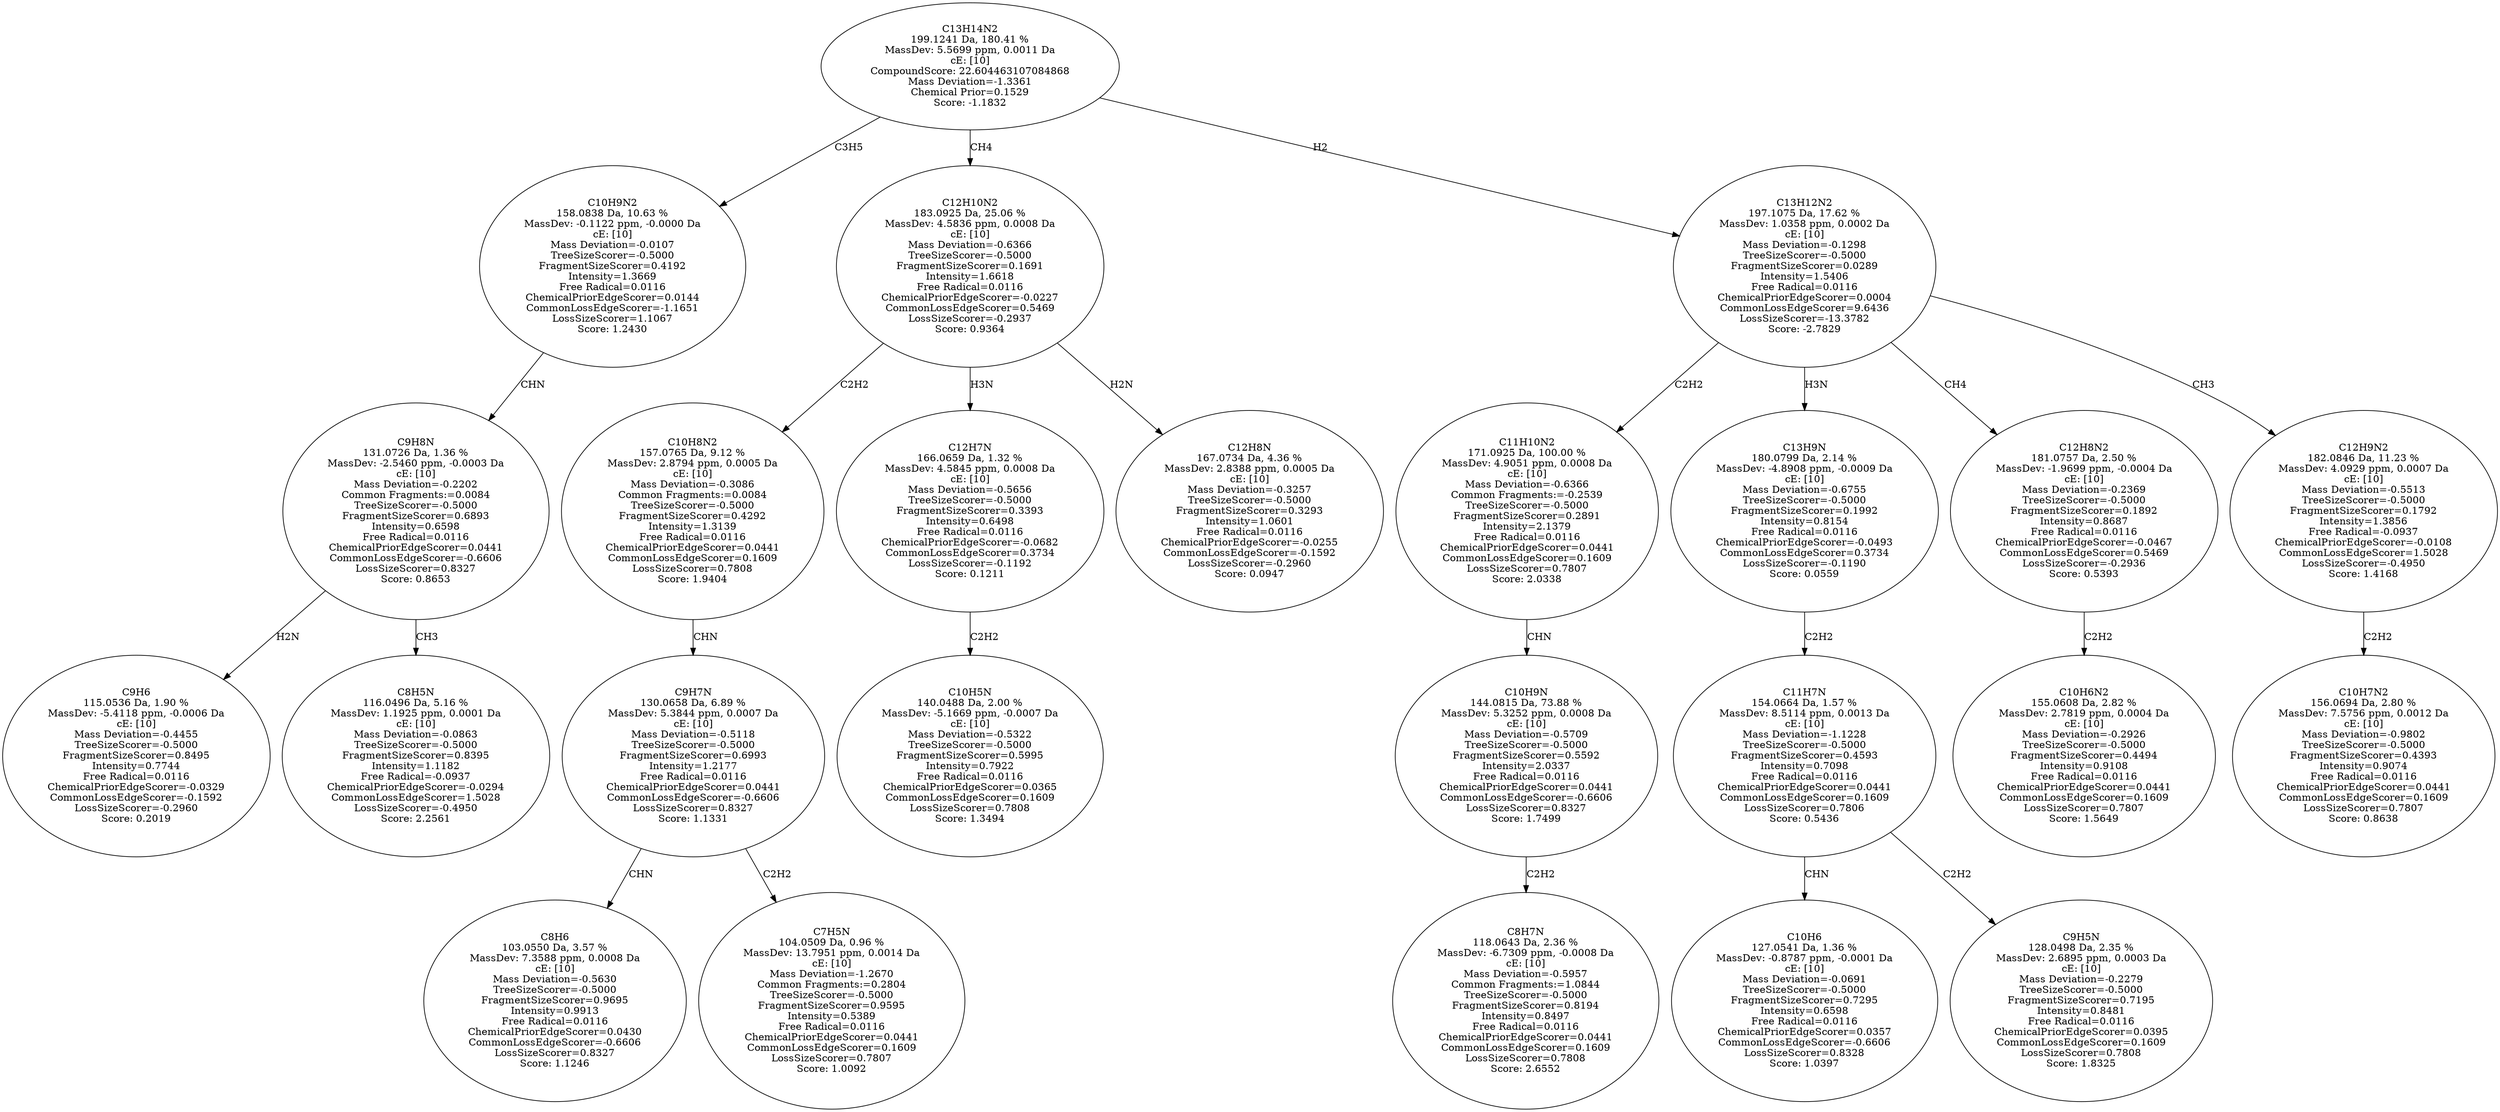 strict digraph {
v1 [label="C9H6\n115.0536 Da, 1.90 %\nMassDev: -5.4118 ppm, -0.0006 Da\ncE: [10]\nMass Deviation=-0.4455\nTreeSizeScorer=-0.5000\nFragmentSizeScorer=0.8495\nIntensity=0.7744\nFree Radical=0.0116\nChemicalPriorEdgeScorer=-0.0329\nCommonLossEdgeScorer=-0.1592\nLossSizeScorer=-0.2960\nScore: 0.2019"];
v2 [label="C8H5N\n116.0496 Da, 5.16 %\nMassDev: 1.1925 ppm, 0.0001 Da\ncE: [10]\nMass Deviation=-0.0863\nTreeSizeScorer=-0.5000\nFragmentSizeScorer=0.8395\nIntensity=1.1182\nFree Radical=-0.0937\nChemicalPriorEdgeScorer=-0.0294\nCommonLossEdgeScorer=1.5028\nLossSizeScorer=-0.4950\nScore: 2.2561"];
v3 [label="C9H8N\n131.0726 Da, 1.36 %\nMassDev: -2.5460 ppm, -0.0003 Da\ncE: [10]\nMass Deviation=-0.2202\nCommon Fragments:=0.0084\nTreeSizeScorer=-0.5000\nFragmentSizeScorer=0.6893\nIntensity=0.6598\nFree Radical=0.0116\nChemicalPriorEdgeScorer=0.0441\nCommonLossEdgeScorer=-0.6606\nLossSizeScorer=0.8327\nScore: 0.8653"];
v4 [label="C10H9N2\n158.0838 Da, 10.63 %\nMassDev: -0.1122 ppm, -0.0000 Da\ncE: [10]\nMass Deviation=-0.0107\nTreeSizeScorer=-0.5000\nFragmentSizeScorer=0.4192\nIntensity=1.3669\nFree Radical=0.0116\nChemicalPriorEdgeScorer=0.0144\nCommonLossEdgeScorer=-1.1651\nLossSizeScorer=1.1067\nScore: 1.2430"];
v5 [label="C8H6\n103.0550 Da, 3.57 %\nMassDev: 7.3588 ppm, 0.0008 Da\ncE: [10]\nMass Deviation=-0.5630\nTreeSizeScorer=-0.5000\nFragmentSizeScorer=0.9695\nIntensity=0.9913\nFree Radical=0.0116\nChemicalPriorEdgeScorer=0.0430\nCommonLossEdgeScorer=-0.6606\nLossSizeScorer=0.8327\nScore: 1.1246"];
v6 [label="C7H5N\n104.0509 Da, 0.96 %\nMassDev: 13.7951 ppm, 0.0014 Da\ncE: [10]\nMass Deviation=-1.2670\nCommon Fragments:=0.2804\nTreeSizeScorer=-0.5000\nFragmentSizeScorer=0.9595\nIntensity=0.5389\nFree Radical=0.0116\nChemicalPriorEdgeScorer=0.0441\nCommonLossEdgeScorer=0.1609\nLossSizeScorer=0.7807\nScore: 1.0092"];
v7 [label="C9H7N\n130.0658 Da, 6.89 %\nMassDev: 5.3844 ppm, 0.0007 Da\ncE: [10]\nMass Deviation=-0.5118\nTreeSizeScorer=-0.5000\nFragmentSizeScorer=0.6993\nIntensity=1.2177\nFree Radical=0.0116\nChemicalPriorEdgeScorer=0.0441\nCommonLossEdgeScorer=-0.6606\nLossSizeScorer=0.8327\nScore: 1.1331"];
v8 [label="C10H8N2\n157.0765 Da, 9.12 %\nMassDev: 2.8794 ppm, 0.0005 Da\ncE: [10]\nMass Deviation=-0.3086\nCommon Fragments:=0.0084\nTreeSizeScorer=-0.5000\nFragmentSizeScorer=0.4292\nIntensity=1.3139\nFree Radical=0.0116\nChemicalPriorEdgeScorer=0.0441\nCommonLossEdgeScorer=0.1609\nLossSizeScorer=0.7808\nScore: 1.9404"];
v9 [label="C10H5N\n140.0488 Da, 2.00 %\nMassDev: -5.1669 ppm, -0.0007 Da\ncE: [10]\nMass Deviation=-0.5322\nTreeSizeScorer=-0.5000\nFragmentSizeScorer=0.5995\nIntensity=0.7922\nFree Radical=0.0116\nChemicalPriorEdgeScorer=0.0365\nCommonLossEdgeScorer=0.1609\nLossSizeScorer=0.7808\nScore: 1.3494"];
v10 [label="C12H7N\n166.0659 Da, 1.32 %\nMassDev: 4.5845 ppm, 0.0008 Da\ncE: [10]\nMass Deviation=-0.5656\nTreeSizeScorer=-0.5000\nFragmentSizeScorer=0.3393\nIntensity=0.6498\nFree Radical=0.0116\nChemicalPriorEdgeScorer=-0.0682\nCommonLossEdgeScorer=0.3734\nLossSizeScorer=-0.1192\nScore: 0.1211"];
v11 [label="C12H8N\n167.0734 Da, 4.36 %\nMassDev: 2.8388 ppm, 0.0005 Da\ncE: [10]\nMass Deviation=-0.3257\nTreeSizeScorer=-0.5000\nFragmentSizeScorer=0.3293\nIntensity=1.0601\nFree Radical=0.0116\nChemicalPriorEdgeScorer=-0.0255\nCommonLossEdgeScorer=-0.1592\nLossSizeScorer=-0.2960\nScore: 0.0947"];
v12 [label="C12H10N2\n183.0925 Da, 25.06 %\nMassDev: 4.5836 ppm, 0.0008 Da\ncE: [10]\nMass Deviation=-0.6366\nTreeSizeScorer=-0.5000\nFragmentSizeScorer=0.1691\nIntensity=1.6618\nFree Radical=0.0116\nChemicalPriorEdgeScorer=-0.0227\nCommonLossEdgeScorer=0.5469\nLossSizeScorer=-0.2937\nScore: 0.9364"];
v13 [label="C8H7N\n118.0643 Da, 2.36 %\nMassDev: -6.7309 ppm, -0.0008 Da\ncE: [10]\nMass Deviation=-0.5957\nCommon Fragments:=1.0844\nTreeSizeScorer=-0.5000\nFragmentSizeScorer=0.8194\nIntensity=0.8497\nFree Radical=0.0116\nChemicalPriorEdgeScorer=0.0441\nCommonLossEdgeScorer=0.1609\nLossSizeScorer=0.7808\nScore: 2.6552"];
v14 [label="C10H9N\n144.0815 Da, 73.88 %\nMassDev: 5.3252 ppm, 0.0008 Da\ncE: [10]\nMass Deviation=-0.5709\nTreeSizeScorer=-0.5000\nFragmentSizeScorer=0.5592\nIntensity=2.0337\nFree Radical=0.0116\nChemicalPriorEdgeScorer=0.0441\nCommonLossEdgeScorer=-0.6606\nLossSizeScorer=0.8327\nScore: 1.7499"];
v15 [label="C11H10N2\n171.0925 Da, 100.00 %\nMassDev: 4.9051 ppm, 0.0008 Da\ncE: [10]\nMass Deviation=-0.6366\nCommon Fragments:=-0.2539\nTreeSizeScorer=-0.5000\nFragmentSizeScorer=0.2891\nIntensity=2.1379\nFree Radical=0.0116\nChemicalPriorEdgeScorer=0.0441\nCommonLossEdgeScorer=0.1609\nLossSizeScorer=0.7807\nScore: 2.0338"];
v16 [label="C10H6\n127.0541 Da, 1.36 %\nMassDev: -0.8787 ppm, -0.0001 Da\ncE: [10]\nMass Deviation=-0.0691\nTreeSizeScorer=-0.5000\nFragmentSizeScorer=0.7295\nIntensity=0.6598\nFree Radical=0.0116\nChemicalPriorEdgeScorer=0.0357\nCommonLossEdgeScorer=-0.6606\nLossSizeScorer=0.8328\nScore: 1.0397"];
v17 [label="C9H5N\n128.0498 Da, 2.35 %\nMassDev: 2.6895 ppm, 0.0003 Da\ncE: [10]\nMass Deviation=-0.2279\nTreeSizeScorer=-0.5000\nFragmentSizeScorer=0.7195\nIntensity=0.8481\nFree Radical=0.0116\nChemicalPriorEdgeScorer=0.0395\nCommonLossEdgeScorer=0.1609\nLossSizeScorer=0.7808\nScore: 1.8325"];
v18 [label="C11H7N\n154.0664 Da, 1.57 %\nMassDev: 8.5114 ppm, 0.0013 Da\ncE: [10]\nMass Deviation=-1.1228\nTreeSizeScorer=-0.5000\nFragmentSizeScorer=0.4593\nIntensity=0.7098\nFree Radical=0.0116\nChemicalPriorEdgeScorer=0.0441\nCommonLossEdgeScorer=0.1609\nLossSizeScorer=0.7806\nScore: 0.5436"];
v19 [label="C13H9N\n180.0799 Da, 2.14 %\nMassDev: -4.8908 ppm, -0.0009 Da\ncE: [10]\nMass Deviation=-0.6755\nTreeSizeScorer=-0.5000\nFragmentSizeScorer=0.1992\nIntensity=0.8154\nFree Radical=0.0116\nChemicalPriorEdgeScorer=-0.0493\nCommonLossEdgeScorer=0.3734\nLossSizeScorer=-0.1190\nScore: 0.0559"];
v20 [label="C10H6N2\n155.0608 Da, 2.82 %\nMassDev: 2.7819 ppm, 0.0004 Da\ncE: [10]\nMass Deviation=-0.2926\nTreeSizeScorer=-0.5000\nFragmentSizeScorer=0.4494\nIntensity=0.9108\nFree Radical=0.0116\nChemicalPriorEdgeScorer=0.0441\nCommonLossEdgeScorer=0.1609\nLossSizeScorer=0.7807\nScore: 1.5649"];
v21 [label="C12H8N2\n181.0757 Da, 2.50 %\nMassDev: -1.9699 ppm, -0.0004 Da\ncE: [10]\nMass Deviation=-0.2369\nTreeSizeScorer=-0.5000\nFragmentSizeScorer=0.1892\nIntensity=0.8687\nFree Radical=0.0116\nChemicalPriorEdgeScorer=-0.0467\nCommonLossEdgeScorer=0.5469\nLossSizeScorer=-0.2936\nScore: 0.5393"];
v22 [label="C10H7N2\n156.0694 Da, 2.80 %\nMassDev: 7.5756 ppm, 0.0012 Da\ncE: [10]\nMass Deviation=-0.9802\nTreeSizeScorer=-0.5000\nFragmentSizeScorer=0.4393\nIntensity=0.9074\nFree Radical=0.0116\nChemicalPriorEdgeScorer=0.0441\nCommonLossEdgeScorer=0.1609\nLossSizeScorer=0.7807\nScore: 0.8638"];
v23 [label="C12H9N2\n182.0846 Da, 11.23 %\nMassDev: 4.0929 ppm, 0.0007 Da\ncE: [10]\nMass Deviation=-0.5513\nTreeSizeScorer=-0.5000\nFragmentSizeScorer=0.1792\nIntensity=1.3856\nFree Radical=-0.0937\nChemicalPriorEdgeScorer=-0.0108\nCommonLossEdgeScorer=1.5028\nLossSizeScorer=-0.4950\nScore: 1.4168"];
v24 [label="C13H12N2\n197.1075 Da, 17.62 %\nMassDev: 1.0358 ppm, 0.0002 Da\ncE: [10]\nMass Deviation=-0.1298\nTreeSizeScorer=-0.5000\nFragmentSizeScorer=0.0289\nIntensity=1.5406\nFree Radical=0.0116\nChemicalPriorEdgeScorer=0.0004\nCommonLossEdgeScorer=9.6436\nLossSizeScorer=-13.3782\nScore: -2.7829"];
v25 [label="C13H14N2\n199.1241 Da, 180.41 %\nMassDev: 5.5699 ppm, 0.0011 Da\ncE: [10]\nCompoundScore: 22.604463107084868\nMass Deviation=-1.3361\nChemical Prior=0.1529\nScore: -1.1832"];
v3 -> v1 [label="H2N"];
v3 -> v2 [label="CH3"];
v4 -> v3 [label="CHN"];
v25 -> v4 [label="C3H5"];
v7 -> v5 [label="CHN"];
v7 -> v6 [label="C2H2"];
v8 -> v7 [label="CHN"];
v12 -> v8 [label="C2H2"];
v10 -> v9 [label="C2H2"];
v12 -> v10 [label="H3N"];
v12 -> v11 [label="H2N"];
v25 -> v12 [label="CH4"];
v14 -> v13 [label="C2H2"];
v15 -> v14 [label="CHN"];
v24 -> v15 [label="C2H2"];
v18 -> v16 [label="CHN"];
v18 -> v17 [label="C2H2"];
v19 -> v18 [label="C2H2"];
v24 -> v19 [label="H3N"];
v21 -> v20 [label="C2H2"];
v24 -> v21 [label="CH4"];
v23 -> v22 [label="C2H2"];
v24 -> v23 [label="CH3"];
v25 -> v24 [label="H2"];
}